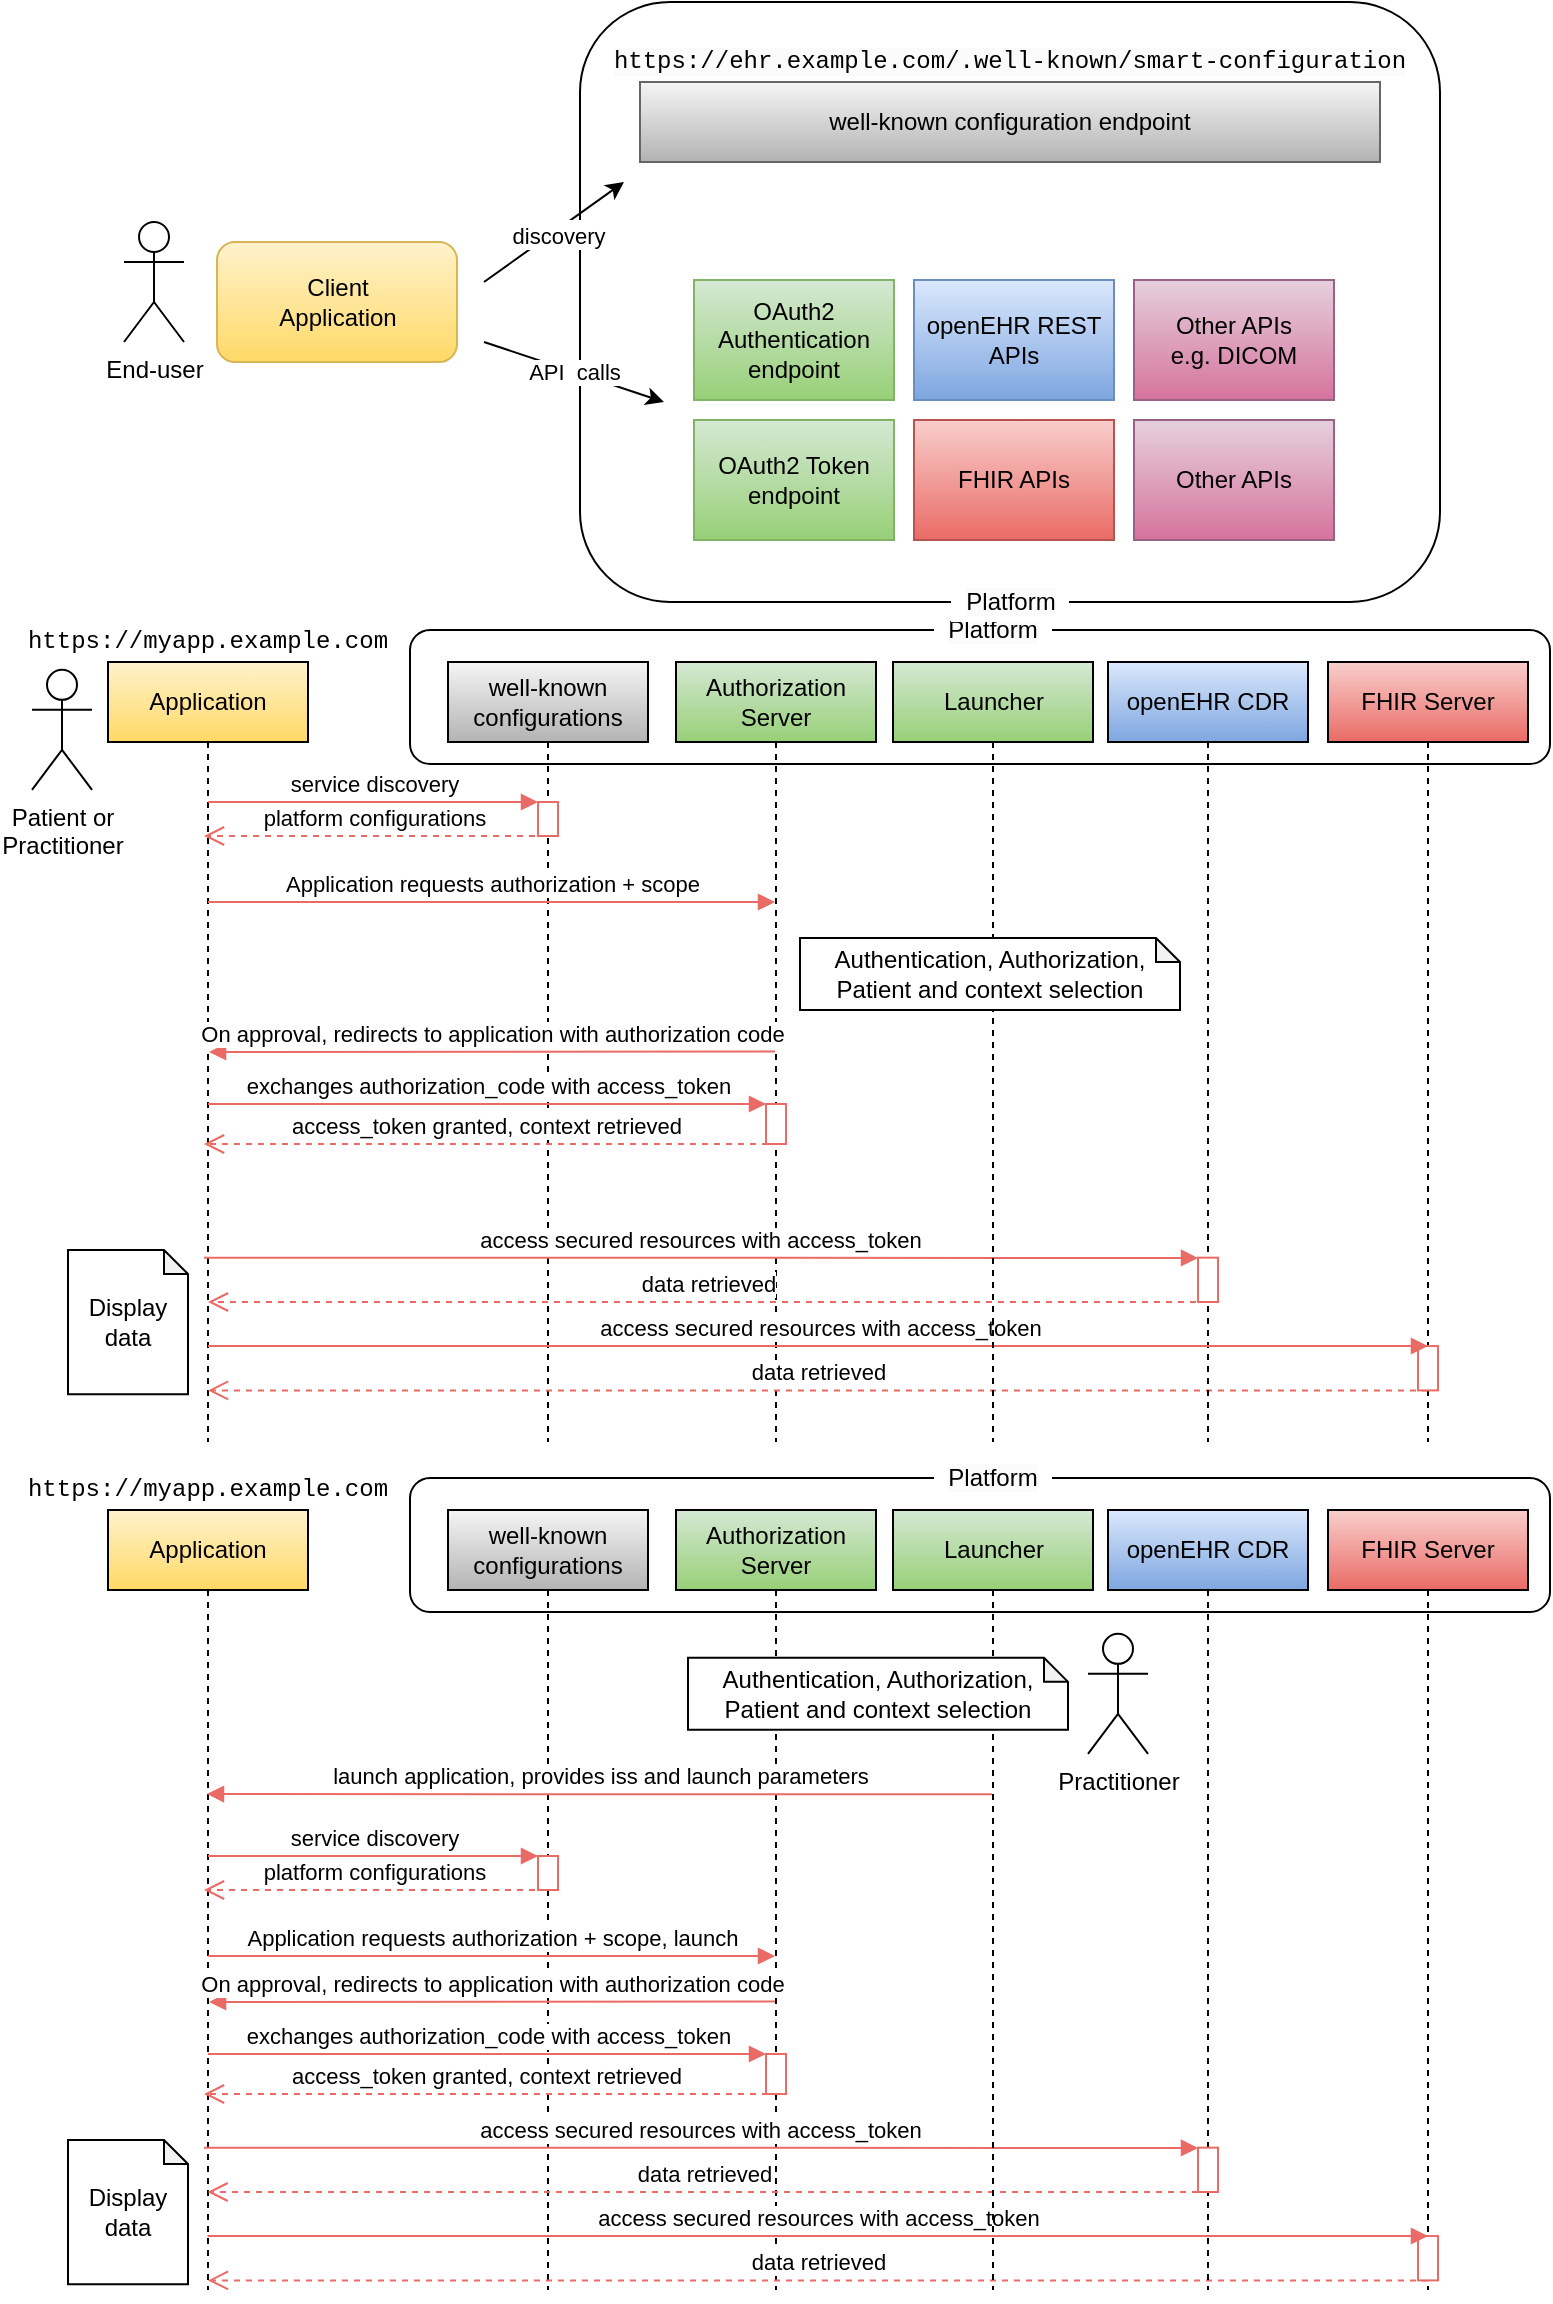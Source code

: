 <mxfile version="21.6.9" type="device">
  <diagram name="Page-1" id="XdvIAn57-_689c5Hdki8">
    <mxGraphModel dx="1646" dy="-740" grid="1" gridSize="10" guides="1" tooltips="1" connect="1" arrows="1" fold="1" page="1" pageScale="1" pageWidth="827" pageHeight="1169" math="0" shadow="0">
      <root>
        <mxCell id="0" />
        <mxCell id="1" parent="0" />
        <mxCell id="MBmwVzhJ8w88I9G6rSCE-122" value="" style="group" vertex="1" connectable="0" parent="1">
          <mxGeometry x="-800" y="1483" width="771" height="416" as="geometry" />
        </mxCell>
        <mxCell id="MBmwVzhJ8w88I9G6rSCE-36" value="" style="rounded=1;whiteSpace=wrap;html=1;align=right;" vertex="1" parent="MBmwVzhJ8w88I9G6rSCE-122">
          <mxGeometry x="201" y="10" width="570" height="67" as="geometry" />
        </mxCell>
        <mxCell id="MBmwVzhJ8w88I9G6rSCE-1" value="Application" style="shape=umlLifeline;perimeter=lifelinePerimeter;whiteSpace=wrap;html=1;container=1;dropTarget=0;collapsible=0;recursiveResize=0;outlineConnect=0;portConstraint=eastwest;newEdgeStyle={&quot;edgeStyle&quot;:&quot;elbowEdgeStyle&quot;,&quot;elbow&quot;:&quot;vertical&quot;,&quot;curved&quot;:0,&quot;rounded&quot;:0};fillColor=#fff2cc;gradientColor=#ffd966;strokeColor=#000000;" vertex="1" parent="MBmwVzhJ8w88I9G6rSCE-122">
          <mxGeometry x="50" y="26" width="100" height="390" as="geometry" />
        </mxCell>
        <mxCell id="MBmwVzhJ8w88I9G6rSCE-2" value="well-known configurations" style="shape=umlLifeline;perimeter=lifelinePerimeter;whiteSpace=wrap;html=1;container=1;dropTarget=0;collapsible=0;recursiveResize=0;outlineConnect=0;portConstraint=eastwest;newEdgeStyle={&quot;edgeStyle&quot;:&quot;elbowEdgeStyle&quot;,&quot;elbow&quot;:&quot;vertical&quot;,&quot;curved&quot;:0,&quot;rounded&quot;:0};fillColor=#f5f5f5;gradientColor=#b3b3b3;strokeColor=#000000;" vertex="1" parent="MBmwVzhJ8w88I9G6rSCE-122">
          <mxGeometry x="220" y="26" width="100" height="390" as="geometry" />
        </mxCell>
        <mxCell id="MBmwVzhJ8w88I9G6rSCE-3" value="" style="html=1;points=[];perimeter=orthogonalPerimeter;outlineConnect=0;targetShapes=umlLifeline;portConstraint=eastwest;newEdgeStyle={&quot;edgeStyle&quot;:&quot;elbowEdgeStyle&quot;,&quot;elbow&quot;:&quot;vertical&quot;,&quot;curved&quot;:0,&quot;rounded&quot;:0};strokeColor=#EA6B66;" vertex="1" parent="MBmwVzhJ8w88I9G6rSCE-2">
          <mxGeometry x="45" y="70" width="10" height="17" as="geometry" />
        </mxCell>
        <mxCell id="MBmwVzhJ8w88I9G6rSCE-4" value="service discovery" style="html=1;verticalAlign=bottom;endArrow=block;edgeStyle=elbowEdgeStyle;elbow=vertical;curved=0;rounded=0;strokeColor=#EA6B66;" edge="1" target="MBmwVzhJ8w88I9G6rSCE-3" parent="MBmwVzhJ8w88I9G6rSCE-122">
          <mxGeometry relative="1" as="geometry">
            <mxPoint x="100" y="96" as="sourcePoint" />
          </mxGeometry>
        </mxCell>
        <mxCell id="MBmwVzhJ8w88I9G6rSCE-5" value="platform configurations" style="html=1;verticalAlign=bottom;endArrow=open;dashed=1;endSize=8;edgeStyle=elbowEdgeStyle;elbow=vertical;curved=0;rounded=0;entryX=0.54;entryY=0.293;entryDx=0;entryDy=0;entryPerimeter=0;strokeColor=#EA6B66;" edge="1" source="MBmwVzhJ8w88I9G6rSCE-2" parent="MBmwVzhJ8w88I9G6rSCE-122">
          <mxGeometry x="0.006" relative="1" as="geometry">
            <mxPoint x="98" y="112.92" as="targetPoint" />
            <mxPoint x="259" y="112.82" as="sourcePoint" />
            <mxPoint as="offset" />
          </mxGeometry>
        </mxCell>
        <mxCell id="MBmwVzhJ8w88I9G6rSCE-7" value="https://myapp.example.com" style="text;html=1;strokeColor=none;fillColor=none;align=center;verticalAlign=middle;whiteSpace=wrap;rounded=0;fontFamily=Courier New;" vertex="1" parent="MBmwVzhJ8w88I9G6rSCE-122">
          <mxGeometry y="6" width="200" height="20" as="geometry" />
        </mxCell>
        <mxCell id="MBmwVzhJ8w88I9G6rSCE-8" value="Patient or &lt;br&gt;Practitioner" style="shape=umlActor;verticalLabelPosition=bottom;verticalAlign=top;html=1;" vertex="1" parent="MBmwVzhJ8w88I9G6rSCE-122">
          <mxGeometry x="12" y="29.91" width="30" height="60" as="geometry" />
        </mxCell>
        <mxCell id="MBmwVzhJ8w88I9G6rSCE-9" value="Authorization Server" style="shape=umlLifeline;perimeter=lifelinePerimeter;whiteSpace=wrap;html=1;container=1;dropTarget=0;collapsible=0;recursiveResize=0;outlineConnect=0;portConstraint=eastwest;newEdgeStyle={&quot;edgeStyle&quot;:&quot;elbowEdgeStyle&quot;,&quot;elbow&quot;:&quot;vertical&quot;,&quot;curved&quot;:0,&quot;rounded&quot;:0};fillColor=#d5e8d4;gradientColor=#97d077;strokeColor=#000000;" vertex="1" parent="MBmwVzhJ8w88I9G6rSCE-122">
          <mxGeometry x="334" y="26" width="100" height="390" as="geometry" />
        </mxCell>
        <mxCell id="MBmwVzhJ8w88I9G6rSCE-22" value="" style="html=1;points=[];perimeter=orthogonalPerimeter;outlineConnect=0;targetShapes=umlLifeline;portConstraint=eastwest;newEdgeStyle={&quot;edgeStyle&quot;:&quot;elbowEdgeStyle&quot;,&quot;elbow&quot;:&quot;vertical&quot;,&quot;curved&quot;:0,&quot;rounded&quot;:0};strokeColor=#EA6B66;" vertex="1" parent="MBmwVzhJ8w88I9G6rSCE-9">
          <mxGeometry x="45" y="221" width="10" height="20" as="geometry" />
        </mxCell>
        <mxCell id="MBmwVzhJ8w88I9G6rSCE-33" value="data retrieved" style="html=1;verticalAlign=bottom;endArrow=open;dashed=1;endSize=8;edgeStyle=elbowEdgeStyle;elbow=vertical;curved=0;rounded=0;strokeColor=#EA6B66;" edge="1" source="MBmwVzhJ8w88I9G6rSCE-31" parent="MBmwVzhJ8w88I9G6rSCE-9">
          <mxGeometry relative="1" as="geometry">
            <mxPoint x="-234" y="364" as="targetPoint" />
            <Array as="points">
              <mxPoint x="-210" y="364.2" />
            </Array>
          </mxGeometry>
        </mxCell>
        <mxCell id="MBmwVzhJ8w88I9G6rSCE-15" value="Application requests authorization + scope" style="html=1;verticalAlign=bottom;endArrow=block;edgeStyle=elbowEdgeStyle;elbow=vertical;curved=0;rounded=0;strokeColor=#EA6B66;" edge="1" parent="MBmwVzhJ8w88I9G6rSCE-122" target="MBmwVzhJ8w88I9G6rSCE-9">
          <mxGeometry x="-0.0" width="80" relative="1" as="geometry">
            <mxPoint x="100" y="146" as="sourcePoint" />
            <mxPoint x="380" y="146" as="targetPoint" />
            <mxPoint as="offset" />
          </mxGeometry>
        </mxCell>
        <mxCell id="MBmwVzhJ8w88I9G6rSCE-16" value="On approval, redirects to application with authorization code" style="html=1;verticalAlign=bottom;endArrow=block;edgeStyle=elbowEdgeStyle;elbow=vertical;curved=0;rounded=0;strokeColor=#EA6B66;" edge="1" parent="MBmwVzhJ8w88I9G6rSCE-122">
          <mxGeometry x="-0.001" width="80" relative="1" as="geometry">
            <mxPoint x="383.5" y="220.714" as="sourcePoint" />
            <mxPoint x="100.524" y="220.995" as="targetPoint" />
            <mxPoint as="offset" />
          </mxGeometry>
        </mxCell>
        <mxCell id="MBmwVzhJ8w88I9G6rSCE-23" value="exchanges authorization_code with access_token" style="html=1;verticalAlign=bottom;endArrow=block;edgeStyle=elbowEdgeStyle;elbow=vertical;curved=0;rounded=0;strokeColor=#EA6B66;" edge="1" target="MBmwVzhJ8w88I9G6rSCE-22" parent="MBmwVzhJ8w88I9G6rSCE-122">
          <mxGeometry relative="1" as="geometry">
            <mxPoint x="100" y="247" as="sourcePoint" />
          </mxGeometry>
        </mxCell>
        <mxCell id="MBmwVzhJ8w88I9G6rSCE-24" value="access_token granted, context retrieved" style="html=1;verticalAlign=bottom;endArrow=open;dashed=1;endSize=8;edgeStyle=elbowEdgeStyle;elbow=vertical;curved=0;rounded=0;strokeColor=#EA6B66;" edge="1" parent="MBmwVzhJ8w88I9G6rSCE-122">
          <mxGeometry x="0.001" relative="1" as="geometry">
            <mxPoint x="98" y="267" as="targetPoint" />
            <mxPoint x="380" y="267" as="sourcePoint" />
            <Array as="points" />
            <mxPoint as="offset" />
          </mxGeometry>
        </mxCell>
        <mxCell id="MBmwVzhJ8w88I9G6rSCE-25" value="openEHR CDR" style="shape=umlLifeline;perimeter=lifelinePerimeter;whiteSpace=wrap;html=1;container=1;dropTarget=0;collapsible=0;recursiveResize=0;outlineConnect=0;portConstraint=eastwest;newEdgeStyle={&quot;edgeStyle&quot;:&quot;elbowEdgeStyle&quot;,&quot;elbow&quot;:&quot;vertical&quot;,&quot;curved&quot;:0,&quot;rounded&quot;:0};fillColor=#dae8fc;gradientColor=#7ea6e0;strokeColor=#000000;" vertex="1" parent="MBmwVzhJ8w88I9G6rSCE-122">
          <mxGeometry x="550" y="26" width="100" height="390" as="geometry" />
        </mxCell>
        <mxCell id="MBmwVzhJ8w88I9G6rSCE-28" value="" style="html=1;points=[];perimeter=orthogonalPerimeter;outlineConnect=0;targetShapes=umlLifeline;portConstraint=eastwest;newEdgeStyle={&quot;edgeStyle&quot;:&quot;elbowEdgeStyle&quot;,&quot;elbow&quot;:&quot;vertical&quot;,&quot;curved&quot;:0,&quot;rounded&quot;:0};strokeColor=#EA6B66;" vertex="1" parent="MBmwVzhJ8w88I9G6rSCE-25">
          <mxGeometry x="45" y="297.83" width="10" height="22.17" as="geometry" />
        </mxCell>
        <mxCell id="MBmwVzhJ8w88I9G6rSCE-27" value="FHIR Server" style="shape=umlLifeline;perimeter=lifelinePerimeter;whiteSpace=wrap;html=1;container=1;dropTarget=0;collapsible=0;recursiveResize=0;outlineConnect=0;portConstraint=eastwest;newEdgeStyle={&quot;edgeStyle&quot;:&quot;elbowEdgeStyle&quot;,&quot;elbow&quot;:&quot;vertical&quot;,&quot;curved&quot;:0,&quot;rounded&quot;:0};fillColor=#f8cecc;gradientColor=#ea6b66;strokeColor=#000000;" vertex="1" parent="MBmwVzhJ8w88I9G6rSCE-122">
          <mxGeometry x="660" y="26" width="100" height="390" as="geometry" />
        </mxCell>
        <mxCell id="MBmwVzhJ8w88I9G6rSCE-31" value="" style="html=1;points=[];perimeter=orthogonalPerimeter;outlineConnect=0;targetShapes=umlLifeline;portConstraint=eastwest;newEdgeStyle={&quot;edgeStyle&quot;:&quot;elbowEdgeStyle&quot;,&quot;elbow&quot;:&quot;vertical&quot;,&quot;curved&quot;:0,&quot;rounded&quot;:0};strokeColor=#EA6B66;" vertex="1" parent="MBmwVzhJ8w88I9G6rSCE-27">
          <mxGeometry x="45" y="342.03" width="10" height="22.17" as="geometry" />
        </mxCell>
        <mxCell id="MBmwVzhJ8w88I9G6rSCE-29" value="access secured resources with access_token" style="html=1;verticalAlign=bottom;endArrow=block;edgeStyle=elbowEdgeStyle;elbow=vertical;curved=0;rounded=0;strokeColor=#EA6B66;" edge="1" target="MBmwVzhJ8w88I9G6rSCE-28" parent="MBmwVzhJ8w88I9G6rSCE-122">
          <mxGeometry relative="1" as="geometry">
            <mxPoint x="98" y="323.83" as="sourcePoint" />
          </mxGeometry>
        </mxCell>
        <mxCell id="MBmwVzhJ8w88I9G6rSCE-30" value="data retrieved" style="html=1;verticalAlign=bottom;endArrow=open;dashed=1;endSize=8;edgeStyle=elbowEdgeStyle;elbow=vertical;curved=0;rounded=0;strokeColor=#EA6B66;" edge="1" source="MBmwVzhJ8w88I9G6rSCE-28" parent="MBmwVzhJ8w88I9G6rSCE-122" target="MBmwVzhJ8w88I9G6rSCE-1">
          <mxGeometry relative="1" as="geometry">
            <mxPoint x="98" y="398.83" as="targetPoint" />
            <Array as="points">
              <mxPoint x="160" y="346" />
            </Array>
          </mxGeometry>
        </mxCell>
        <mxCell id="MBmwVzhJ8w88I9G6rSCE-34" value="Display data" style="shape=note;whiteSpace=wrap;html=1;backgroundOutline=1;darkOpacity=0.05;size=12;" vertex="1" parent="MBmwVzhJ8w88I9G6rSCE-122">
          <mxGeometry x="30" y="320" width="60" height="72.17" as="geometry" />
        </mxCell>
        <mxCell id="MBmwVzhJ8w88I9G6rSCE-37" value="&lt;span style=&quot;color: rgb(0, 0, 0); font-family: Helvetica; font-size: 12px; font-style: normal; font-variant-ligatures: normal; font-variant-caps: normal; font-weight: 400; letter-spacing: normal; orphans: 2; text-align: right; text-indent: 0px; text-transform: none; widows: 2; word-spacing: 0px; -webkit-text-stroke-width: 0px; background-color: rgb(251, 251, 251); text-decoration-thickness: initial; text-decoration-style: initial; text-decoration-color: initial; float: none; display: inline !important;&quot;&gt;Platform&lt;/span&gt;" style="text;html=1;strokeColor=none;fillColor=default;align=center;verticalAlign=middle;whiteSpace=wrap;rounded=0;" vertex="1" parent="MBmwVzhJ8w88I9G6rSCE-122">
          <mxGeometry x="463" width="59" height="20" as="geometry" />
        </mxCell>
        <mxCell id="MBmwVzhJ8w88I9G6rSCE-32" value="access secured resources with access_token" style="html=1;verticalAlign=bottom;endArrow=block;edgeStyle=elbowEdgeStyle;elbow=vertical;curved=0;rounded=0;strokeColor=#EA6B66;" edge="1" target="MBmwVzhJ8w88I9G6rSCE-31" parent="MBmwVzhJ8w88I9G6rSCE-122" source="MBmwVzhJ8w88I9G6rSCE-1">
          <mxGeometry x="0.002" relative="1" as="geometry">
            <mxPoint x="62" y="368.03" as="sourcePoint" />
            <Array as="points">
              <mxPoint x="110" y="368" />
            </Array>
            <mxPoint as="offset" />
          </mxGeometry>
        </mxCell>
        <mxCell id="MBmwVzhJ8w88I9G6rSCE-119" value="Launcher" style="shape=umlLifeline;perimeter=lifelinePerimeter;whiteSpace=wrap;html=1;container=1;dropTarget=0;collapsible=0;recursiveResize=0;outlineConnect=0;portConstraint=eastwest;newEdgeStyle={&quot;edgeStyle&quot;:&quot;elbowEdgeStyle&quot;,&quot;elbow&quot;:&quot;vertical&quot;,&quot;curved&quot;:0,&quot;rounded&quot;:0};fillColor=#d5e8d4;gradientColor=#97d077;strokeColor=#000000;" vertex="1" parent="MBmwVzhJ8w88I9G6rSCE-122">
          <mxGeometry x="442.5" y="26" width="100" height="390" as="geometry" />
        </mxCell>
        <mxCell id="MBmwVzhJ8w88I9G6rSCE-121" value="data retrieved" style="html=1;verticalAlign=bottom;endArrow=open;dashed=1;endSize=8;edgeStyle=elbowEdgeStyle;elbow=vertical;curved=0;rounded=0;strokeColor=#EA6B66;" edge="1" parent="MBmwVzhJ8w88I9G6rSCE-119">
          <mxGeometry relative="1" as="geometry">
            <mxPoint x="-234" y="364" as="targetPoint" />
            <Array as="points">
              <mxPoint x="-210" y="364.2" />
            </Array>
          </mxGeometry>
        </mxCell>
        <mxCell id="MBmwVzhJ8w88I9G6rSCE-19" value="Authentication, Authorization, Patient and context selection" style="shape=note;whiteSpace=wrap;html=1;backgroundOutline=1;darkOpacity=0.05;size=12;" vertex="1" parent="MBmwVzhJ8w88I9G6rSCE-122">
          <mxGeometry x="396" y="164" width="190" height="36" as="geometry" />
        </mxCell>
        <mxCell id="MBmwVzhJ8w88I9G6rSCE-123" value="" style="group" vertex="1" connectable="0" parent="1">
          <mxGeometry x="-800" y="1907" width="771" height="416" as="geometry" />
        </mxCell>
        <mxCell id="MBmwVzhJ8w88I9G6rSCE-124" value="" style="rounded=1;whiteSpace=wrap;html=1;align=right;" vertex="1" parent="MBmwVzhJ8w88I9G6rSCE-123">
          <mxGeometry x="201" y="10" width="570" height="67" as="geometry" />
        </mxCell>
        <mxCell id="MBmwVzhJ8w88I9G6rSCE-125" value="Application" style="shape=umlLifeline;perimeter=lifelinePerimeter;whiteSpace=wrap;html=1;container=1;dropTarget=0;collapsible=0;recursiveResize=0;outlineConnect=0;portConstraint=eastwest;newEdgeStyle={&quot;edgeStyle&quot;:&quot;elbowEdgeStyle&quot;,&quot;elbow&quot;:&quot;vertical&quot;,&quot;curved&quot;:0,&quot;rounded&quot;:0};fillColor=#fff2cc;gradientColor=#ffd966;strokeColor=#000000;" vertex="1" parent="MBmwVzhJ8w88I9G6rSCE-123">
          <mxGeometry x="50" y="26" width="100" height="390" as="geometry" />
        </mxCell>
        <mxCell id="MBmwVzhJ8w88I9G6rSCE-126" value="well-known configurations" style="shape=umlLifeline;perimeter=lifelinePerimeter;whiteSpace=wrap;html=1;container=1;dropTarget=0;collapsible=0;recursiveResize=0;outlineConnect=0;portConstraint=eastwest;newEdgeStyle={&quot;edgeStyle&quot;:&quot;elbowEdgeStyle&quot;,&quot;elbow&quot;:&quot;vertical&quot;,&quot;curved&quot;:0,&quot;rounded&quot;:0};fillColor=#f5f5f5;gradientColor=#b3b3b3;strokeColor=#000000;" vertex="1" parent="MBmwVzhJ8w88I9G6rSCE-123">
          <mxGeometry x="220" y="26" width="100" height="390" as="geometry" />
        </mxCell>
        <mxCell id="MBmwVzhJ8w88I9G6rSCE-127" value="" style="html=1;points=[];perimeter=orthogonalPerimeter;outlineConnect=0;targetShapes=umlLifeline;portConstraint=eastwest;newEdgeStyle={&quot;edgeStyle&quot;:&quot;elbowEdgeStyle&quot;,&quot;elbow&quot;:&quot;vertical&quot;,&quot;curved&quot;:0,&quot;rounded&quot;:0};strokeColor=#EA6B66;" vertex="1" parent="MBmwVzhJ8w88I9G6rSCE-126">
          <mxGeometry x="45" y="173" width="10" height="17" as="geometry" />
        </mxCell>
        <mxCell id="MBmwVzhJ8w88I9G6rSCE-128" value="service discovery" style="html=1;verticalAlign=bottom;endArrow=block;edgeStyle=elbowEdgeStyle;elbow=vertical;curved=0;rounded=0;strokeColor=#EA6B66;" edge="1" parent="MBmwVzhJ8w88I9G6rSCE-123" target="MBmwVzhJ8w88I9G6rSCE-127">
          <mxGeometry relative="1" as="geometry">
            <mxPoint x="100" y="199" as="sourcePoint" />
          </mxGeometry>
        </mxCell>
        <mxCell id="MBmwVzhJ8w88I9G6rSCE-129" value="platform configurations" style="html=1;verticalAlign=bottom;endArrow=open;dashed=1;endSize=8;edgeStyle=elbowEdgeStyle;elbow=vertical;curved=0;rounded=0;entryX=0.54;entryY=0.293;entryDx=0;entryDy=0;entryPerimeter=0;strokeColor=#EA6B66;" edge="1" parent="MBmwVzhJ8w88I9G6rSCE-123">
          <mxGeometry x="0.006" relative="1" as="geometry">
            <mxPoint x="98" y="215.92" as="targetPoint" />
            <mxPoint x="269.5" y="216" as="sourcePoint" />
            <mxPoint as="offset" />
          </mxGeometry>
        </mxCell>
        <mxCell id="MBmwVzhJ8w88I9G6rSCE-130" value="https://myapp.example.com" style="text;html=1;strokeColor=none;fillColor=none;align=center;verticalAlign=middle;whiteSpace=wrap;rounded=0;fontFamily=Courier New;" vertex="1" parent="MBmwVzhJ8w88I9G6rSCE-123">
          <mxGeometry y="6" width="200" height="20" as="geometry" />
        </mxCell>
        <mxCell id="MBmwVzhJ8w88I9G6rSCE-131" value="Practitioner" style="shape=umlActor;verticalLabelPosition=bottom;verticalAlign=top;html=1;" vertex="1" parent="MBmwVzhJ8w88I9G6rSCE-123">
          <mxGeometry x="540" y="87.91" width="30" height="60" as="geometry" />
        </mxCell>
        <mxCell id="MBmwVzhJ8w88I9G6rSCE-132" value="Authorization Server" style="shape=umlLifeline;perimeter=lifelinePerimeter;whiteSpace=wrap;html=1;container=1;dropTarget=0;collapsible=0;recursiveResize=0;outlineConnect=0;portConstraint=eastwest;newEdgeStyle={&quot;edgeStyle&quot;:&quot;elbowEdgeStyle&quot;,&quot;elbow&quot;:&quot;vertical&quot;,&quot;curved&quot;:0,&quot;rounded&quot;:0};fillColor=#d5e8d4;gradientColor=#97d077;strokeColor=#000000;" vertex="1" parent="MBmwVzhJ8w88I9G6rSCE-123">
          <mxGeometry x="334" y="26" width="100" height="390" as="geometry" />
        </mxCell>
        <mxCell id="MBmwVzhJ8w88I9G6rSCE-133" value="" style="html=1;points=[];perimeter=orthogonalPerimeter;outlineConnect=0;targetShapes=umlLifeline;portConstraint=eastwest;newEdgeStyle={&quot;edgeStyle&quot;:&quot;elbowEdgeStyle&quot;,&quot;elbow&quot;:&quot;vertical&quot;,&quot;curved&quot;:0,&quot;rounded&quot;:0};strokeColor=#EA6B66;" vertex="1" parent="MBmwVzhJ8w88I9G6rSCE-132">
          <mxGeometry x="45" y="272" width="10" height="20" as="geometry" />
        </mxCell>
        <mxCell id="MBmwVzhJ8w88I9G6rSCE-134" value="data retrieved" style="html=1;verticalAlign=bottom;endArrow=open;dashed=1;endSize=8;edgeStyle=elbowEdgeStyle;elbow=vertical;curved=0;rounded=0;strokeColor=#EA6B66;" edge="1" parent="MBmwVzhJ8w88I9G6rSCE-132" source="MBmwVzhJ8w88I9G6rSCE-142">
          <mxGeometry relative="1" as="geometry">
            <mxPoint x="-234" y="385" as="targetPoint" />
            <Array as="points">
              <mxPoint x="-210" y="385.2" />
            </Array>
          </mxGeometry>
        </mxCell>
        <mxCell id="MBmwVzhJ8w88I9G6rSCE-135" value="Application requests authorization + scope, launch" style="html=1;verticalAlign=bottom;endArrow=block;edgeStyle=elbowEdgeStyle;elbow=vertical;curved=0;rounded=0;strokeColor=#EA6B66;" edge="1" parent="MBmwVzhJ8w88I9G6rSCE-123">
          <mxGeometry x="-0.0" width="80" relative="1" as="geometry">
            <mxPoint x="100" y="249" as="sourcePoint" />
            <mxPoint x="383.5" y="248.857" as="targetPoint" />
            <mxPoint as="offset" />
          </mxGeometry>
        </mxCell>
        <mxCell id="MBmwVzhJ8w88I9G6rSCE-136" value="On approval, redirects to application with authorization code" style="html=1;verticalAlign=bottom;endArrow=block;edgeStyle=elbowEdgeStyle;elbow=vertical;curved=0;rounded=0;strokeColor=#EA6B66;" edge="1" parent="MBmwVzhJ8w88I9G6rSCE-123">
          <mxGeometry x="-0.001" width="80" relative="1" as="geometry">
            <mxPoint x="383.5" y="271.714" as="sourcePoint" />
            <mxPoint x="100.524" y="271.995" as="targetPoint" />
            <mxPoint as="offset" />
          </mxGeometry>
        </mxCell>
        <mxCell id="MBmwVzhJ8w88I9G6rSCE-137" value="exchanges authorization_code with access_token" style="html=1;verticalAlign=bottom;endArrow=block;edgeStyle=elbowEdgeStyle;elbow=vertical;curved=0;rounded=0;strokeColor=#EA6B66;" edge="1" parent="MBmwVzhJ8w88I9G6rSCE-123" target="MBmwVzhJ8w88I9G6rSCE-133">
          <mxGeometry relative="1" as="geometry">
            <mxPoint x="100" y="298" as="sourcePoint" />
          </mxGeometry>
        </mxCell>
        <mxCell id="MBmwVzhJ8w88I9G6rSCE-138" value="access_token granted, context retrieved" style="html=1;verticalAlign=bottom;endArrow=open;dashed=1;endSize=8;edgeStyle=elbowEdgeStyle;elbow=vertical;curved=0;rounded=0;strokeColor=#EA6B66;" edge="1" parent="MBmwVzhJ8w88I9G6rSCE-123">
          <mxGeometry x="0.001" relative="1" as="geometry">
            <mxPoint x="98" y="318" as="targetPoint" />
            <mxPoint x="380" y="318" as="sourcePoint" />
            <Array as="points" />
            <mxPoint as="offset" />
          </mxGeometry>
        </mxCell>
        <mxCell id="MBmwVzhJ8w88I9G6rSCE-139" value="openEHR CDR" style="shape=umlLifeline;perimeter=lifelinePerimeter;whiteSpace=wrap;html=1;container=1;dropTarget=0;collapsible=0;recursiveResize=0;outlineConnect=0;portConstraint=eastwest;newEdgeStyle={&quot;edgeStyle&quot;:&quot;elbowEdgeStyle&quot;,&quot;elbow&quot;:&quot;vertical&quot;,&quot;curved&quot;:0,&quot;rounded&quot;:0};fillColor=#dae8fc;gradientColor=#7ea6e0;strokeColor=#000000;" vertex="1" parent="MBmwVzhJ8w88I9G6rSCE-123">
          <mxGeometry x="550" y="26" width="100" height="390" as="geometry" />
        </mxCell>
        <mxCell id="MBmwVzhJ8w88I9G6rSCE-140" value="" style="html=1;points=[];perimeter=orthogonalPerimeter;outlineConnect=0;targetShapes=umlLifeline;portConstraint=eastwest;newEdgeStyle={&quot;edgeStyle&quot;:&quot;elbowEdgeStyle&quot;,&quot;elbow&quot;:&quot;vertical&quot;,&quot;curved&quot;:0,&quot;rounded&quot;:0};strokeColor=#EA6B66;" vertex="1" parent="MBmwVzhJ8w88I9G6rSCE-139">
          <mxGeometry x="45" y="318.83" width="10" height="22.17" as="geometry" />
        </mxCell>
        <mxCell id="MBmwVzhJ8w88I9G6rSCE-141" value="FHIR Server" style="shape=umlLifeline;perimeter=lifelinePerimeter;whiteSpace=wrap;html=1;container=1;dropTarget=0;collapsible=0;recursiveResize=0;outlineConnect=0;portConstraint=eastwest;newEdgeStyle={&quot;edgeStyle&quot;:&quot;elbowEdgeStyle&quot;,&quot;elbow&quot;:&quot;vertical&quot;,&quot;curved&quot;:0,&quot;rounded&quot;:0};fillColor=#f8cecc;gradientColor=#ea6b66;strokeColor=#000000;" vertex="1" parent="MBmwVzhJ8w88I9G6rSCE-123">
          <mxGeometry x="660" y="26" width="100" height="390" as="geometry" />
        </mxCell>
        <mxCell id="MBmwVzhJ8w88I9G6rSCE-142" value="" style="html=1;points=[];perimeter=orthogonalPerimeter;outlineConnect=0;targetShapes=umlLifeline;portConstraint=eastwest;newEdgeStyle={&quot;edgeStyle&quot;:&quot;elbowEdgeStyle&quot;,&quot;elbow&quot;:&quot;vertical&quot;,&quot;curved&quot;:0,&quot;rounded&quot;:0};strokeColor=#EA6B66;" vertex="1" parent="MBmwVzhJ8w88I9G6rSCE-141">
          <mxGeometry x="45" y="363.03" width="10" height="22.17" as="geometry" />
        </mxCell>
        <mxCell id="MBmwVzhJ8w88I9G6rSCE-143" value="access secured resources with access_token" style="html=1;verticalAlign=bottom;endArrow=block;edgeStyle=elbowEdgeStyle;elbow=vertical;curved=0;rounded=0;strokeColor=#EA6B66;" edge="1" parent="MBmwVzhJ8w88I9G6rSCE-123" target="MBmwVzhJ8w88I9G6rSCE-140">
          <mxGeometry relative="1" as="geometry">
            <mxPoint x="98" y="344.83" as="sourcePoint" />
          </mxGeometry>
        </mxCell>
        <mxCell id="MBmwVzhJ8w88I9G6rSCE-144" value="data retrieved" style="html=1;verticalAlign=bottom;endArrow=open;dashed=1;endSize=8;edgeStyle=elbowEdgeStyle;elbow=vertical;curved=0;rounded=0;strokeColor=#EA6B66;" edge="1" parent="MBmwVzhJ8w88I9G6rSCE-123" source="MBmwVzhJ8w88I9G6rSCE-140">
          <mxGeometry relative="1" as="geometry">
            <mxPoint x="99.786" y="367" as="targetPoint" />
            <Array as="points">
              <mxPoint x="160" y="367" />
            </Array>
          </mxGeometry>
        </mxCell>
        <mxCell id="MBmwVzhJ8w88I9G6rSCE-145" value="Display data" style="shape=note;whiteSpace=wrap;html=1;backgroundOutline=1;darkOpacity=0.05;size=12;" vertex="1" parent="MBmwVzhJ8w88I9G6rSCE-123">
          <mxGeometry x="30" y="341" width="60" height="72.17" as="geometry" />
        </mxCell>
        <mxCell id="MBmwVzhJ8w88I9G6rSCE-146" value="&lt;span style=&quot;color: rgb(0, 0, 0); font-family: Helvetica; font-size: 12px; font-style: normal; font-variant-ligatures: normal; font-variant-caps: normal; font-weight: 400; letter-spacing: normal; orphans: 2; text-align: right; text-indent: 0px; text-transform: none; widows: 2; word-spacing: 0px; -webkit-text-stroke-width: 0px; background-color: rgb(251, 251, 251); text-decoration-thickness: initial; text-decoration-style: initial; text-decoration-color: initial; float: none; display: inline !important;&quot;&gt;Platform&lt;/span&gt;" style="text;html=1;strokeColor=none;fillColor=default;align=center;verticalAlign=middle;whiteSpace=wrap;rounded=0;" vertex="1" parent="MBmwVzhJ8w88I9G6rSCE-123">
          <mxGeometry x="463" width="59" height="20" as="geometry" />
        </mxCell>
        <mxCell id="MBmwVzhJ8w88I9G6rSCE-147" value="access secured resources with access_token" style="html=1;verticalAlign=bottom;endArrow=block;edgeStyle=elbowEdgeStyle;elbow=vertical;curved=0;rounded=0;strokeColor=#EA6B66;" edge="1" parent="MBmwVzhJ8w88I9G6rSCE-123" target="MBmwVzhJ8w88I9G6rSCE-142">
          <mxGeometry x="0.002" relative="1" as="geometry">
            <mxPoint x="99.786" y="389" as="sourcePoint" />
            <Array as="points">
              <mxPoint x="110" y="389" />
            </Array>
            <mxPoint as="offset" />
          </mxGeometry>
        </mxCell>
        <mxCell id="MBmwVzhJ8w88I9G6rSCE-148" value="Launcher" style="shape=umlLifeline;perimeter=lifelinePerimeter;whiteSpace=wrap;html=1;container=1;dropTarget=0;collapsible=0;recursiveResize=0;outlineConnect=0;portConstraint=eastwest;newEdgeStyle={&quot;edgeStyle&quot;:&quot;elbowEdgeStyle&quot;,&quot;elbow&quot;:&quot;vertical&quot;,&quot;curved&quot;:0,&quot;rounded&quot;:0};fillColor=#d5e8d4;gradientColor=#97d077;strokeColor=#000000;" vertex="1" parent="MBmwVzhJ8w88I9G6rSCE-123">
          <mxGeometry x="442.5" y="26" width="100" height="390" as="geometry" />
        </mxCell>
        <mxCell id="MBmwVzhJ8w88I9G6rSCE-149" value="data retrieved" style="html=1;verticalAlign=bottom;endArrow=open;dashed=1;endSize=8;edgeStyle=elbowEdgeStyle;elbow=vertical;curved=0;rounded=0;strokeColor=#EA6B66;" edge="1" parent="MBmwVzhJ8w88I9G6rSCE-148">
          <mxGeometry relative="1" as="geometry">
            <mxPoint x="-234" y="364" as="targetPoint" />
            <Array as="points">
              <mxPoint x="-210" y="364.2" />
            </Array>
          </mxGeometry>
        </mxCell>
        <mxCell id="MBmwVzhJ8w88I9G6rSCE-150" value="Authentication, Authorization, Patient and context selection" style="shape=note;whiteSpace=wrap;html=1;backgroundOutline=1;darkOpacity=0.05;size=12;" vertex="1" parent="MBmwVzhJ8w88I9G6rSCE-123">
          <mxGeometry x="340" y="99.91" width="190" height="36" as="geometry" />
        </mxCell>
        <mxCell id="MBmwVzhJ8w88I9G6rSCE-151" value="launch application, provides iss and launch parameters" style="html=1;verticalAlign=bottom;endArrow=block;edgeStyle=elbowEdgeStyle;elbow=vertical;curved=0;rounded=0;exitX=0.495;exitY=0.503;exitDx=0;exitDy=0;exitPerimeter=0;strokeColor=#EA6B66;" edge="1" parent="MBmwVzhJ8w88I9G6rSCE-123">
          <mxGeometry width="80" relative="1" as="geometry">
            <mxPoint x="492" y="168.17" as="sourcePoint" />
            <mxPoint x="99.5" y="168" as="targetPoint" />
          </mxGeometry>
        </mxCell>
        <mxCell id="MBmwVzhJ8w88I9G6rSCE-152" value="" style="group" vertex="1" connectable="0" parent="1">
          <mxGeometry x="-742" y="1179" width="658" height="310" as="geometry" />
        </mxCell>
        <mxCell id="0k-dg6fjW61bZxb_feIU-2" value="" style="rounded=1;whiteSpace=wrap;html=1;align=right;" parent="MBmwVzhJ8w88I9G6rSCE-152" vertex="1">
          <mxGeometry x="228" width="430" height="300" as="geometry" />
        </mxCell>
        <mxCell id="0k-dg6fjW61bZxb_feIU-3" value="Client &lt;br&gt;Application" style="rounded=1;whiteSpace=wrap;html=1;fillColor=#fff2cc;gradientColor=#ffd966;strokeColor=#d6b656;" parent="MBmwVzhJ8w88I9G6rSCE-152" vertex="1">
          <mxGeometry x="46.5" y="120" width="120" height="60" as="geometry" />
        </mxCell>
        <mxCell id="0k-dg6fjW61bZxb_feIU-4" value="End-user" style="shape=umlActor;verticalLabelPosition=bottom;verticalAlign=top;html=1;outlineConnect=0;" parent="MBmwVzhJ8w88I9G6rSCE-152" vertex="1">
          <mxGeometry y="110" width="30" height="60" as="geometry" />
        </mxCell>
        <mxCell id="0k-dg6fjW61bZxb_feIU-5" value="well-known configuration endpoint" style="rounded=0;whiteSpace=wrap;html=1;fillColor=#f5f5f5;gradientColor=#b3b3b3;strokeColor=#666666;" parent="MBmwVzhJ8w88I9G6rSCE-152" vertex="1">
          <mxGeometry x="258" y="40" width="370" height="40" as="geometry" />
        </mxCell>
        <mxCell id="0k-dg6fjW61bZxb_feIU-6" value="&lt;div&gt;&lt;span style=&quot;color: rgb(0, 0, 0); font-size: 12px; font-style: normal; font-variant-ligatures: normal; font-variant-caps: normal; font-weight: 400; letter-spacing: normal; orphans: 2; text-align: center; text-indent: 0px; text-transform: none; widows: 2; word-spacing: 0px; -webkit-text-stroke-width: 0px; background-color: rgb(251, 251, 251); text-decoration-thickness: initial; text-decoration-style: initial; text-decoration-color: initial; float: none; display: inline !important;&quot;&gt;https://ehr.example.com/.well-known/smart-configuration&lt;/span&gt;&lt;/div&gt;" style="text;html=1;strokeColor=none;fillColor=none;align=center;verticalAlign=middle;whiteSpace=wrap;rounded=0;fontFamily=Courier New;" parent="MBmwVzhJ8w88I9G6rSCE-152" vertex="1">
          <mxGeometry x="238" y="20" width="410" height="20" as="geometry" />
        </mxCell>
        <mxCell id="0k-dg6fjW61bZxb_feIU-7" value="" style="group" parent="MBmwVzhJ8w88I9G6rSCE-152" vertex="1" connectable="0">
          <mxGeometry x="285" y="139" width="320" height="130" as="geometry" />
        </mxCell>
        <mxCell id="0k-dg6fjW61bZxb_feIU-8" value="OAuth2 Token endpoint" style="rounded=0;whiteSpace=wrap;html=1;fillColor=#d5e8d4;gradientColor=#97d077;strokeColor=#82b366;" parent="0k-dg6fjW61bZxb_feIU-7" vertex="1">
          <mxGeometry y="70" width="100" height="60" as="geometry" />
        </mxCell>
        <mxCell id="0k-dg6fjW61bZxb_feIU-9" value="OAuth2 Authentication endpoint" style="rounded=0;whiteSpace=wrap;html=1;fillColor=#d5e8d4;gradientColor=#97d077;strokeColor=#82b366;" parent="0k-dg6fjW61bZxb_feIU-7" vertex="1">
          <mxGeometry width="100" height="60" as="geometry" />
        </mxCell>
        <mxCell id="0k-dg6fjW61bZxb_feIU-10" value="openEHR REST APIs" style="rounded=0;whiteSpace=wrap;html=1;fillColor=#dae8fc;gradientColor=#7ea6e0;strokeColor=#6c8ebf;" parent="0k-dg6fjW61bZxb_feIU-7" vertex="1">
          <mxGeometry x="110" width="100" height="60" as="geometry" />
        </mxCell>
        <mxCell id="0k-dg6fjW61bZxb_feIU-11" value="FHIR APIs" style="rounded=0;whiteSpace=wrap;html=1;fillColor=#f8cecc;gradientColor=#ea6b66;strokeColor=#b85450;" parent="0k-dg6fjW61bZxb_feIU-7" vertex="1">
          <mxGeometry x="110" y="70" width="100" height="60" as="geometry" />
        </mxCell>
        <mxCell id="0k-dg6fjW61bZxb_feIU-12" value="Other APIs" style="rounded=0;whiteSpace=wrap;html=1;fillColor=#e6d0de;gradientColor=#d5739d;strokeColor=#996185;" parent="0k-dg6fjW61bZxb_feIU-7" vertex="1">
          <mxGeometry x="220" y="70" width="100" height="60" as="geometry" />
        </mxCell>
        <mxCell id="0k-dg6fjW61bZxb_feIU-13" value="Other APIs &lt;br&gt;e.g. DICOM" style="rounded=0;whiteSpace=wrap;html=1;fillColor=#e6d0de;gradientColor=#d5739d;strokeColor=#996185;" parent="0k-dg6fjW61bZxb_feIU-7" vertex="1">
          <mxGeometry x="220" width="100" height="60" as="geometry" />
        </mxCell>
        <mxCell id="0k-dg6fjW61bZxb_feIU-14" value="" style="endArrow=classic;html=1;rounded=0;" parent="MBmwVzhJ8w88I9G6rSCE-152" edge="1">
          <mxGeometry relative="1" as="geometry">
            <mxPoint x="180" y="140" as="sourcePoint" />
            <mxPoint x="250" y="90" as="targetPoint" />
          </mxGeometry>
        </mxCell>
        <mxCell id="0k-dg6fjW61bZxb_feIU-15" value="Label" style="edgeLabel;resizable=0;html=1;align=center;verticalAlign=middle;" parent="0k-dg6fjW61bZxb_feIU-14" connectable="0" vertex="1">
          <mxGeometry relative="1" as="geometry" />
        </mxCell>
        <mxCell id="0k-dg6fjW61bZxb_feIU-16" value="discovery" style="edgeLabel;html=1;align=center;verticalAlign=middle;resizable=0;points=[];" parent="0k-dg6fjW61bZxb_feIU-14" vertex="1" connectable="0">
          <mxGeometry x="0.013" y="-3" relative="1" as="geometry">
            <mxPoint as="offset" />
          </mxGeometry>
        </mxCell>
        <mxCell id="0k-dg6fjW61bZxb_feIU-17" value="" style="endArrow=classic;html=1;rounded=0;" parent="MBmwVzhJ8w88I9G6rSCE-152" edge="1">
          <mxGeometry relative="1" as="geometry">
            <mxPoint x="180" y="170" as="sourcePoint" />
            <mxPoint x="270" y="200" as="targetPoint" />
          </mxGeometry>
        </mxCell>
        <mxCell id="0k-dg6fjW61bZxb_feIU-18" value="API&amp;nbsp; calls" style="edgeLabel;resizable=0;html=1;align=center;verticalAlign=middle;" parent="0k-dg6fjW61bZxb_feIU-17" connectable="0" vertex="1">
          <mxGeometry relative="1" as="geometry" />
        </mxCell>
        <mxCell id="0k-dg6fjW61bZxb_feIU-19" value="&lt;span style=&quot;color: rgb(0, 0, 0); font-family: Helvetica; font-size: 12px; font-style: normal; font-variant-ligatures: normal; font-variant-caps: normal; font-weight: 400; letter-spacing: normal; orphans: 2; text-align: right; text-indent: 0px; text-transform: none; widows: 2; word-spacing: 0px; -webkit-text-stroke-width: 0px; background-color: rgb(251, 251, 251); text-decoration-thickness: initial; text-decoration-style: initial; text-decoration-color: initial; float: none; display: inline !important;&quot;&gt;Platform&lt;/span&gt;" style="text;html=1;strokeColor=none;fillColor=default;align=center;verticalAlign=middle;whiteSpace=wrap;rounded=0;" parent="MBmwVzhJ8w88I9G6rSCE-152" vertex="1">
          <mxGeometry x="413.5" y="290" width="59" height="20" as="geometry" />
        </mxCell>
      </root>
    </mxGraphModel>
  </diagram>
</mxfile>
